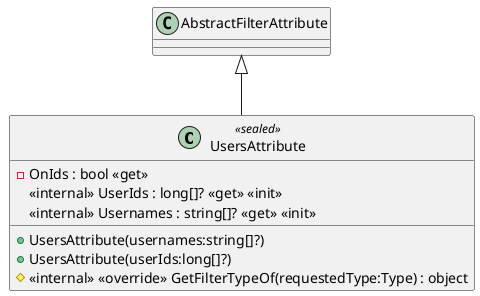 @startuml
class UsersAttribute <<sealed>> {
    - OnIds : bool <<get>>
    + UsersAttribute(usernames:string[]?)
    + UsersAttribute(userIds:long[]?)
    <<internal>> UserIds : long[]? <<get>> <<init>>
    <<internal>> Usernames : string[]? <<get>> <<init>>
    # <<internal>> <<override>> GetFilterTypeOf(requestedType:Type) : object
}
AbstractFilterAttribute <|-- UsersAttribute
@enduml
